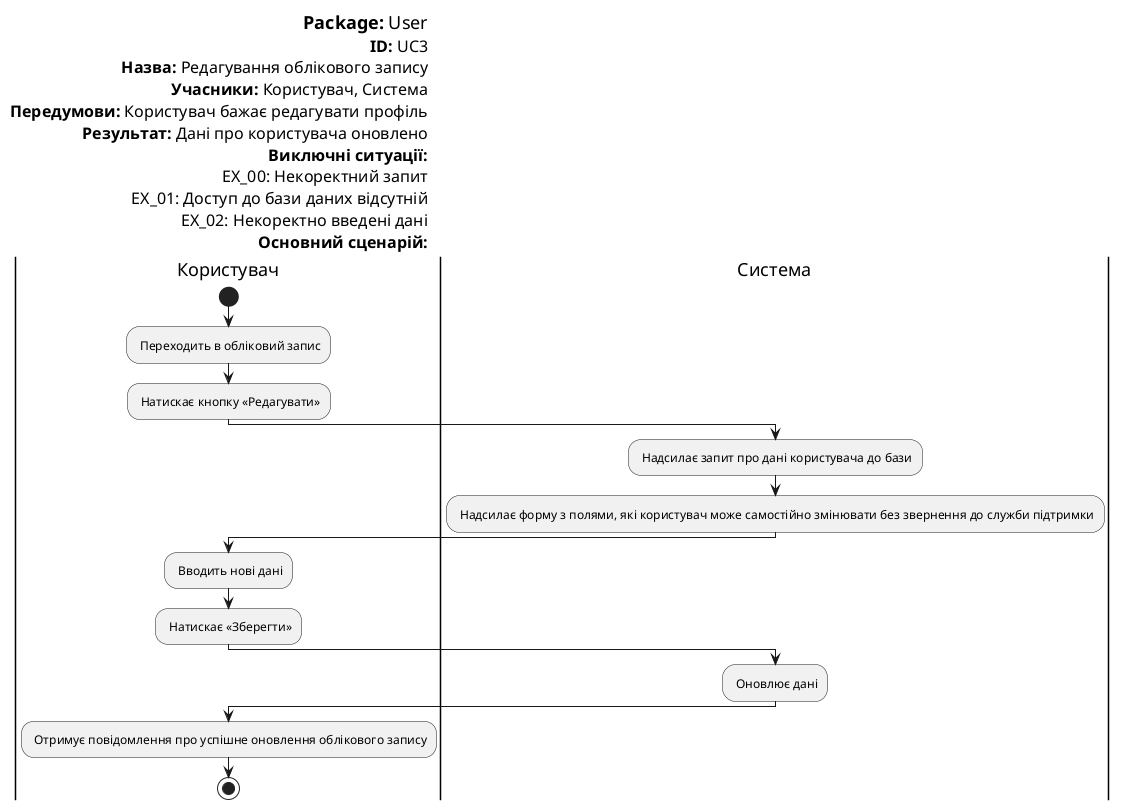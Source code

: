 @startuml 

left header
<font color=000 size=18><b>Package:</b> User
<font color=000 size=16><b>ID:</b> UC3
<font color=000 size=16><b>Назва:</b> Редагування облікового запису
<font color=000 size=16><b>Учасники:</b> Користувач, Система
<font color=000 size=16><b>Передумови:</b> Користувач бажає редагувати профіль
<font color=000 size=16><b>Результат:</b> Дані про користувача оновлено
<font color=000 size=16><b>Виключні ситуації:</b>
<font color=000 size=16>EX_00: Некоректний запит
<font color=000 size=16>EX_01: Доступ до бази даних відсутній
<font color=000 size=16>EX_02: Некоректно введені дані
<font color=000 size=16><b>Основний сценарій:</b>
end header

skinparam	shadowing false
skinparam Note {
	BackgroundColor #f85658
	FontColor #ffffff
}

|Користувач|
start
: Переходить в обліковий запис;

: Натискає кнопку «Редагувати»;

|Система|
: Надсилає запит про дані користувача до бази;

: Надсилає форму з полями, які користувач може самостійно змінювати без звернення до служби підтримки;

|Користувач|
: Вводить нові дані;

: Натискає «Зберегти»;

|Система|
: Оновлює дані;

|Користувач|
: Отримує повідомлення про успішне оновлення облікового запису;

stop;
@enduml
